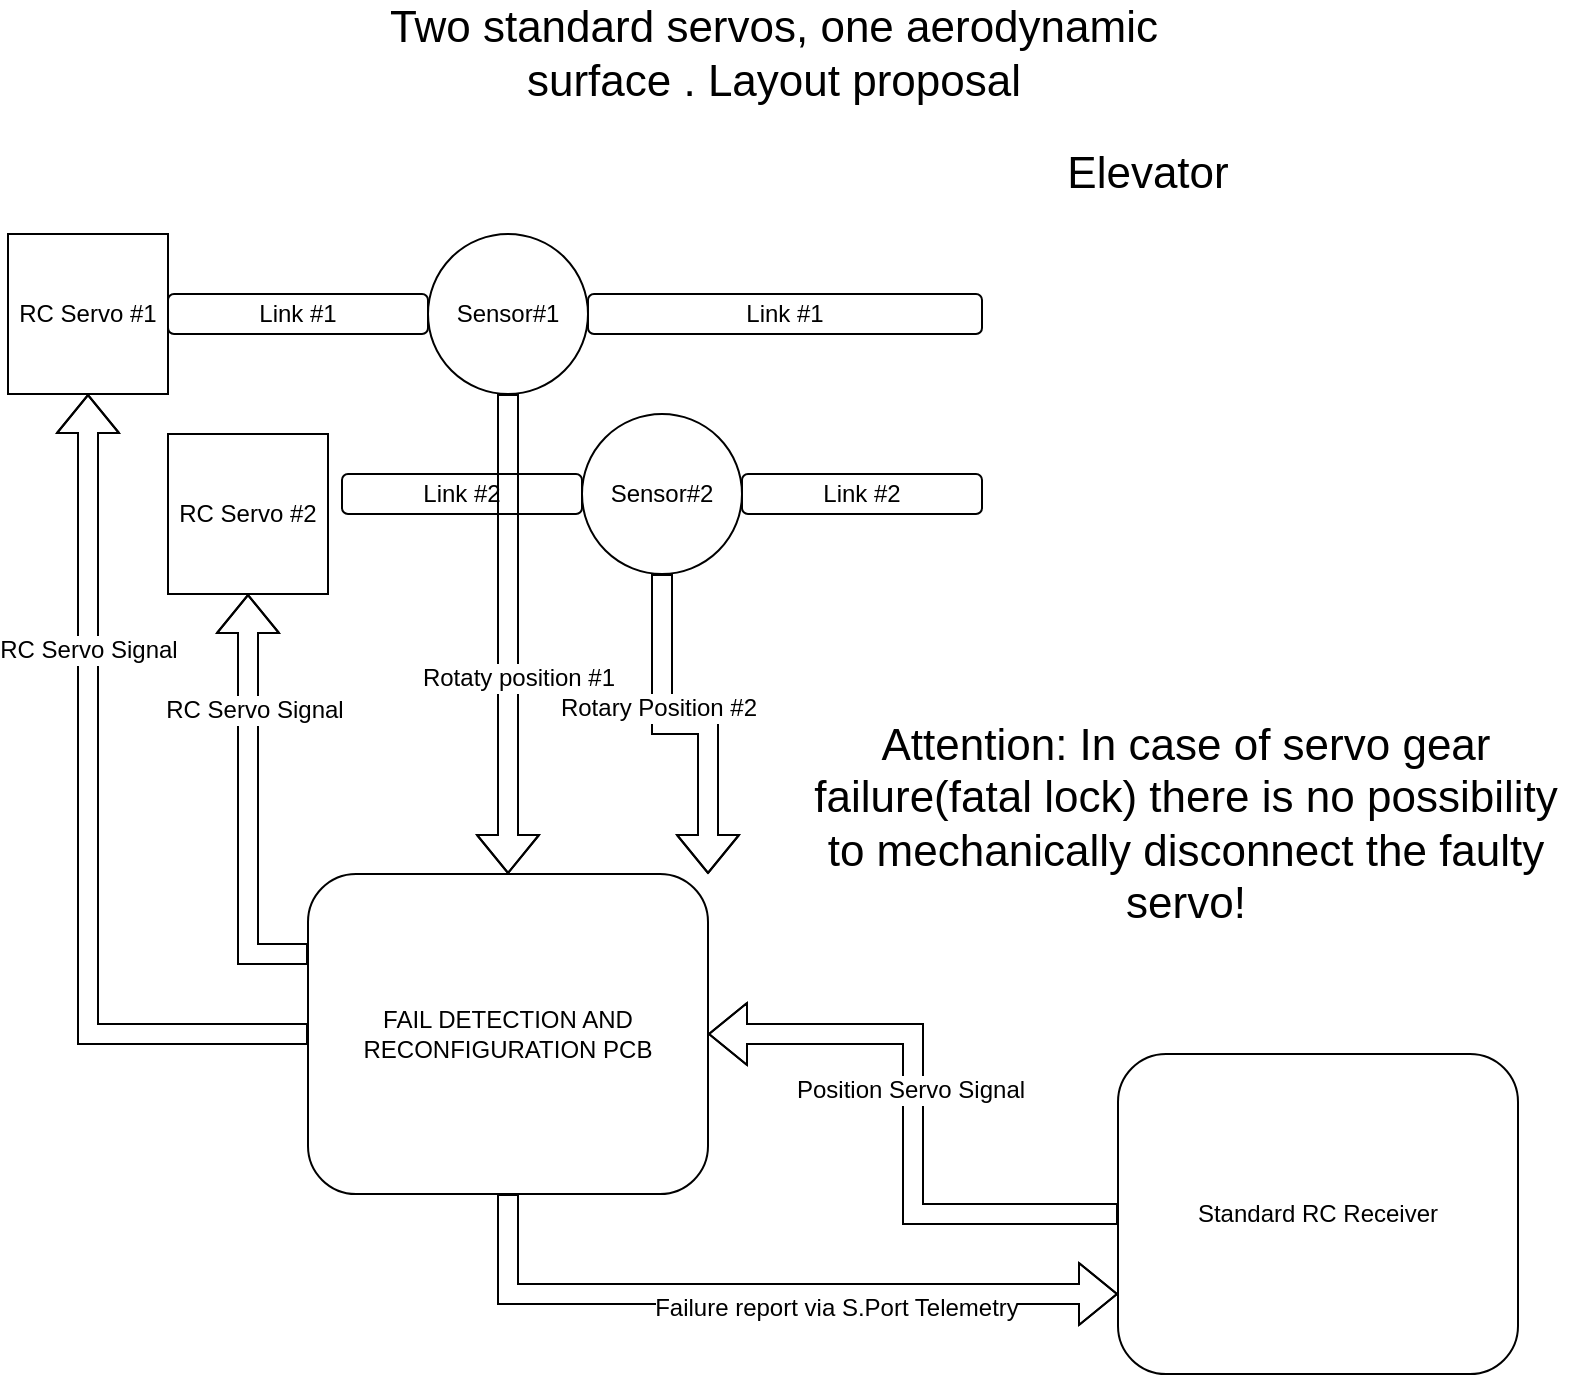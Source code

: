 <mxfile version="12.5.6" type="github">
  <diagram id="oqBGR0l6Dsr7mrmngFX1" name="Page-1">
    <mxGraphModel dx="1422" dy="800" grid="1" gridSize="10" guides="1" tooltips="1" connect="1" arrows="1" fold="1" page="1" pageScale="1" pageWidth="827" pageHeight="1169" math="0" shadow="0">
      <root>
        <mxCell id="0"/>
        <mxCell id="1" parent="0"/>
        <mxCell id="ImiZ65TvtUyDnZLmPj3G-1" value="RC Servo #1" style="whiteSpace=wrap;html=1;aspect=fixed;" vertex="1" parent="1">
          <mxGeometry x="30" y="140" width="80" height="80" as="geometry"/>
        </mxCell>
        <mxCell id="ImiZ65TvtUyDnZLmPj3G-2" value="RC Servo #2" style="whiteSpace=wrap;html=1;aspect=fixed;" vertex="1" parent="1">
          <mxGeometry x="110" y="240" width="80" height="80" as="geometry"/>
        </mxCell>
        <mxCell id="ImiZ65TvtUyDnZLmPj3G-3" value="&lt;font style=&quot;font-size: 22px&quot;&gt;Two standard servos, one aerodynamic surface . Layout proposal&lt;/font&gt;" style="text;html=1;strokeColor=none;fillColor=none;align=center;verticalAlign=middle;whiteSpace=wrap;rounded=0;" vertex="1" parent="1">
          <mxGeometry x="214" y="40" width="398" height="20" as="geometry"/>
        </mxCell>
        <mxCell id="ImiZ65TvtUyDnZLmPj3G-4" value="" style="shape=image;html=1;verticalAlign=top;verticalLabelPosition=bottom;labelBackgroundColor=#ffffff;imageAspect=0;aspect=fixed;image=https://cdn0.iconfinder.com/data/icons/exempli_gratia/128/Angel_Wing.png" vertex="1" parent="1">
          <mxGeometry x="550" y="80" width="250" height="250" as="geometry"/>
        </mxCell>
        <mxCell id="ImiZ65TvtUyDnZLmPj3G-5" value="Link #1" style="rounded=1;whiteSpace=wrap;html=1;" vertex="1" parent="1">
          <mxGeometry x="110" y="170" width="130" height="20" as="geometry"/>
        </mxCell>
        <mxCell id="ImiZ65TvtUyDnZLmPj3G-6" value="Link #2" style="rounded=1;whiteSpace=wrap;html=1;" vertex="1" parent="1">
          <mxGeometry x="197" y="260" width="120" height="20" as="geometry"/>
        </mxCell>
        <mxCell id="ImiZ65TvtUyDnZLmPj3G-17" style="edgeStyle=orthogonalEdgeStyle;shape=flexArrow;rounded=0;orthogonalLoop=1;jettySize=auto;html=1;exitX=0.5;exitY=1;exitDx=0;exitDy=0;entryX=0.5;entryY=0;entryDx=0;entryDy=0;" edge="1" parent="1" source="ImiZ65TvtUyDnZLmPj3G-7" target="ImiZ65TvtUyDnZLmPj3G-11">
          <mxGeometry relative="1" as="geometry">
            <Array as="points">
              <mxPoint x="280" y="360"/>
              <mxPoint x="280" y="360"/>
            </Array>
          </mxGeometry>
        </mxCell>
        <mxCell id="ImiZ65TvtUyDnZLmPj3G-18" value="Rotaty position #1" style="text;html=1;align=center;verticalAlign=middle;resizable=0;points=[];labelBackgroundColor=#ffffff;" vertex="1" connectable="0" parent="ImiZ65TvtUyDnZLmPj3G-17">
          <mxGeometry x="0.474" y="35" relative="1" as="geometry">
            <mxPoint x="-30" y="-35" as="offset"/>
          </mxGeometry>
        </mxCell>
        <mxCell id="ImiZ65TvtUyDnZLmPj3G-7" value="Sensor#1" style="ellipse;whiteSpace=wrap;html=1;aspect=fixed;" vertex="1" parent="1">
          <mxGeometry x="240" y="140" width="80" height="80" as="geometry"/>
        </mxCell>
        <mxCell id="ImiZ65TvtUyDnZLmPj3G-19" style="edgeStyle=orthogonalEdgeStyle;shape=flexArrow;rounded=0;orthogonalLoop=1;jettySize=auto;html=1;exitX=0.5;exitY=1;exitDx=0;exitDy=0;entryX=1;entryY=0;entryDx=0;entryDy=0;" edge="1" parent="1" source="ImiZ65TvtUyDnZLmPj3G-8" target="ImiZ65TvtUyDnZLmPj3G-11">
          <mxGeometry relative="1" as="geometry"/>
        </mxCell>
        <mxCell id="ImiZ65TvtUyDnZLmPj3G-20" value="Rotary Position #2" style="text;html=1;align=center;verticalAlign=middle;resizable=0;points=[];labelBackgroundColor=#ffffff;" vertex="1" connectable="0" parent="ImiZ65TvtUyDnZLmPj3G-19">
          <mxGeometry x="-0.228" y="-2" relative="1" as="geometry">
            <mxPoint as="offset"/>
          </mxGeometry>
        </mxCell>
        <mxCell id="ImiZ65TvtUyDnZLmPj3G-8" value="Sensor#2" style="ellipse;whiteSpace=wrap;html=1;aspect=fixed;" vertex="1" parent="1">
          <mxGeometry x="317" y="230" width="80" height="80" as="geometry"/>
        </mxCell>
        <mxCell id="ImiZ65TvtUyDnZLmPj3G-9" value="Link #1" style="rounded=1;whiteSpace=wrap;html=1;" vertex="1" parent="1">
          <mxGeometry x="320" y="170" width="197" height="20" as="geometry"/>
        </mxCell>
        <mxCell id="ImiZ65TvtUyDnZLmPj3G-10" value="Link #2" style="rounded=1;whiteSpace=wrap;html=1;" vertex="1" parent="1">
          <mxGeometry x="397" y="260" width="120" height="20" as="geometry"/>
        </mxCell>
        <mxCell id="ImiZ65TvtUyDnZLmPj3G-13" style="edgeStyle=orthogonalEdgeStyle;shape=flexArrow;rounded=0;orthogonalLoop=1;jettySize=auto;html=1;exitX=0;exitY=0.25;exitDx=0;exitDy=0;entryX=0.5;entryY=1;entryDx=0;entryDy=0;" edge="1" parent="1" source="ImiZ65TvtUyDnZLmPj3G-11" target="ImiZ65TvtUyDnZLmPj3G-2">
          <mxGeometry relative="1" as="geometry">
            <mxPoint x="30" y="180" as="targetPoint"/>
          </mxGeometry>
        </mxCell>
        <mxCell id="ImiZ65TvtUyDnZLmPj3G-16" value="RC Servo Signal" style="text;html=1;align=center;verticalAlign=middle;resizable=0;points=[];labelBackgroundColor=#ffffff;" vertex="1" connectable="0" parent="ImiZ65TvtUyDnZLmPj3G-13">
          <mxGeometry x="0.45" y="-3" relative="1" as="geometry">
            <mxPoint as="offset"/>
          </mxGeometry>
        </mxCell>
        <mxCell id="ImiZ65TvtUyDnZLmPj3G-14" style="edgeStyle=orthogonalEdgeStyle;shape=flexArrow;rounded=0;orthogonalLoop=1;jettySize=auto;html=1;exitX=0;exitY=0.5;exitDx=0;exitDy=0;entryX=0.5;entryY=1;entryDx=0;entryDy=0;" edge="1" parent="1" source="ImiZ65TvtUyDnZLmPj3G-11" target="ImiZ65TvtUyDnZLmPj3G-1">
          <mxGeometry relative="1" as="geometry"/>
        </mxCell>
        <mxCell id="ImiZ65TvtUyDnZLmPj3G-15" value="RC Servo Signal" style="text;html=1;align=center;verticalAlign=middle;resizable=0;points=[];labelBackgroundColor=#ffffff;" vertex="1" connectable="0" parent="ImiZ65TvtUyDnZLmPj3G-14">
          <mxGeometry x="0.405" relative="1" as="geometry">
            <mxPoint as="offset"/>
          </mxGeometry>
        </mxCell>
        <mxCell id="ImiZ65TvtUyDnZLmPj3G-25" style="edgeStyle=orthogonalEdgeStyle;shape=flexArrow;rounded=0;orthogonalLoop=1;jettySize=auto;html=1;exitX=0.5;exitY=1;exitDx=0;exitDy=0;entryX=0;entryY=0.75;entryDx=0;entryDy=0;" edge="1" parent="1" source="ImiZ65TvtUyDnZLmPj3G-11" target="ImiZ65TvtUyDnZLmPj3G-22">
          <mxGeometry relative="1" as="geometry"/>
        </mxCell>
        <mxCell id="ImiZ65TvtUyDnZLmPj3G-26" value="Failure report via S.Port Telemetry" style="text;html=1;align=center;verticalAlign=middle;resizable=0;points=[];labelBackgroundColor=#ffffff;" vertex="1" connectable="0" parent="ImiZ65TvtUyDnZLmPj3G-25">
          <mxGeometry x="0.206" y="-7" relative="1" as="geometry">
            <mxPoint as="offset"/>
          </mxGeometry>
        </mxCell>
        <mxCell id="ImiZ65TvtUyDnZLmPj3G-11" value="FAIL DETECTION AND RECONFIGURATION PCB" style="rounded=1;whiteSpace=wrap;html=1;" vertex="1" parent="1">
          <mxGeometry x="180" y="460" width="200" height="160" as="geometry"/>
        </mxCell>
        <mxCell id="ImiZ65TvtUyDnZLmPj3G-21" value="&lt;font style=&quot;font-size: 22px&quot;&gt;Attention: In case of servo gear&lt;br&gt;failure(fatal lock) there is no possibility to mechanically disconnect the faulty servo!&lt;br&gt;&lt;/font&gt;" style="text;html=1;strokeColor=none;fillColor=none;align=center;verticalAlign=middle;whiteSpace=wrap;rounded=0;" vertex="1" parent="1">
          <mxGeometry x="420" y="370" width="398" height="130" as="geometry"/>
        </mxCell>
        <mxCell id="ImiZ65TvtUyDnZLmPj3G-23" style="edgeStyle=orthogonalEdgeStyle;shape=flexArrow;rounded=0;orthogonalLoop=1;jettySize=auto;html=1;exitX=0;exitY=0.5;exitDx=0;exitDy=0;entryX=1;entryY=0.5;entryDx=0;entryDy=0;" edge="1" parent="1" source="ImiZ65TvtUyDnZLmPj3G-22" target="ImiZ65TvtUyDnZLmPj3G-11">
          <mxGeometry relative="1" as="geometry"/>
        </mxCell>
        <mxCell id="ImiZ65TvtUyDnZLmPj3G-24" value="Position Servo Signal" style="text;html=1;align=center;verticalAlign=middle;resizable=0;points=[];labelBackgroundColor=#ffffff;" vertex="1" connectable="0" parent="ImiZ65TvtUyDnZLmPj3G-23">
          <mxGeometry x="0.117" y="2" relative="1" as="geometry">
            <mxPoint as="offset"/>
          </mxGeometry>
        </mxCell>
        <mxCell id="ImiZ65TvtUyDnZLmPj3G-22" value="Standard RC Receiver" style="rounded=1;whiteSpace=wrap;html=1;" vertex="1" parent="1">
          <mxGeometry x="585" y="550" width="200" height="160" as="geometry"/>
        </mxCell>
        <mxCell id="ImiZ65TvtUyDnZLmPj3G-27" value="&lt;font style=&quot;font-size: 22px&quot;&gt;Elevator&lt;/font&gt;" style="text;html=1;strokeColor=none;fillColor=none;align=center;verticalAlign=middle;whiteSpace=wrap;rounded=0;" vertex="1" parent="1">
          <mxGeometry x="460" y="100" width="280" height="20" as="geometry"/>
        </mxCell>
      </root>
    </mxGraphModel>
  </diagram>
</mxfile>
